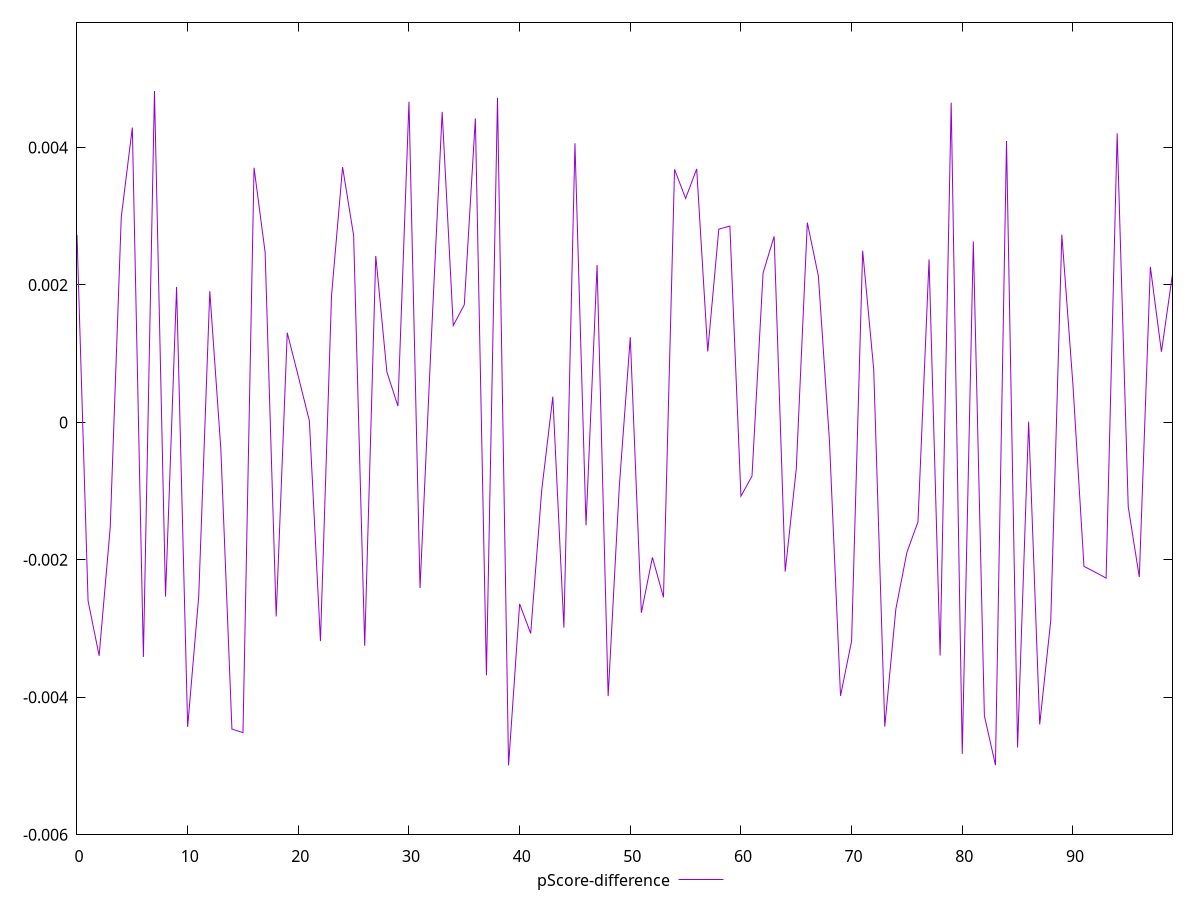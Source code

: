 reset

$pScoreDifference <<EOF
0 0.0027308430053312183
1 -0.0025947205106814364
2 -0.003395879357666831
3 -0.0015337177169159055
4 0.0029866294793645665
5 0.004290563562320382
6 -0.00341265040564942
7 0.0048222234998795965
8 -0.002534461485508732
9 0.0019708751091731536
10 -0.004430843205945889
11 -0.002532020610519714
12 0.0019084089682676053
13 -0.00039054401593197063
14 -0.004463653210525553
15 -0.004513739300602504
16 0.003704932704410302
17 0.002475967569536608
18 -0.0028234819470718264
19 0.0013050576906730171
20 0.0006692684633640145
21 0.00002292044049334585
22 -0.0031827888399169613
23 0.0018402968599534608
24 0.00371499989296753
25 0.0027184064011210873
26 -0.0032505473038223487
27 0.002422386293649992
28 0.0007372728151507912
29 0.00023696375237336476
30 0.004666315791995279
31 -0.0024103832037916106
32 0.0011514605026843316
33 0.004518145100661952
34 0.0014087643620548373
35 0.0017125532473059035
36 0.004422983852128803
37 -0.003680055275890881
38 0.004723158093782431
39 -0.004991237229541534
40 -0.0026409402263474213
41 -0.003071248067340049
42 -0.00098141565377996
43 0.00037445483847475813
44 -0.002985791131285942
45 0.00406164763310235
46 -0.001497862863591104
47 0.002290595294405229
48 -0.003982811858331825
49 -0.0009507547618339274
50 0.0012393894551933071
51 -0.0027708163313956424
52 -0.001963821241716235
53 -0.0025452248733799365
54 0.0036819250373292256
55 0.0032598271139574475
56 0.003688458785820359
57 0.0010319460823160487
58 0.0028124368267830047
59 0.002857604796437152
60 -0.0010736881654825892
61 -0.0007807155492298712
62 0.0021730055903070866
63 0.0027069153771810406
64 -0.0021707823711276664
65 -0.0006781503323197713
66 0.002907701355585157
67 0.002127492519347296
68 -0.0002725902619724607
69 -0.003979061183999932
70 -0.0031825111519573346
71 0.002499236652063641
72 0.0007684762864349493
73 -0.0044262666643974935
74 -0.002715188542793845
75 -0.001890728172030065
76 -0.0014455621446614053
77 0.0023717278013786203
78 -0.0033925652747032187
79 0.004652486416246049
80 -0.004823310066194297
81 0.0026324469749329227
82 -0.004268676343600286
83 -0.004986395486995643
84 0.004095227856381278
85 -0.004731006499901214
86 0.000010305582206160402
87 -0.004395544519252281
88 -0.0028792840228797356
89 0.002732482810290371
90 0.0005520277825865616
91 -0.0020952889909702233
92 -0.0021781705154252373
93 -0.0022660564882038825
94 0.004206524290586211
95 -0.0012288803976472362
96 -0.002250185121353887
97 0.0022631778540123104
98 0.0010277296351155485
99 0.0021566440427787104
EOF

set key outside below
set xrange [0:99]
set yrange [-0.005991237229541534:0.0058222234998795966]
set trange [-0.005991237229541534:0.0058222234998795966]
set terminal svg size 640, 500 enhanced background rgb 'white'
set output "report_00013_2021-02-09T12-04-24.940Z/first-cpu-idle/samples/pages+cached+noadtech+nomedia+nocss/pScore-difference/values.svg"

plot $pScoreDifference title "pScore-difference" with line

reset
